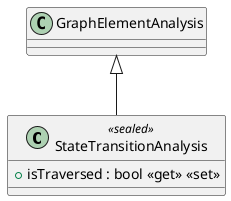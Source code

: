 @startuml
class StateTransitionAnalysis <<sealed>> {
    + isTraversed : bool <<get>> <<set>>
}
GraphElementAnalysis <|-- StateTransitionAnalysis
@enduml

